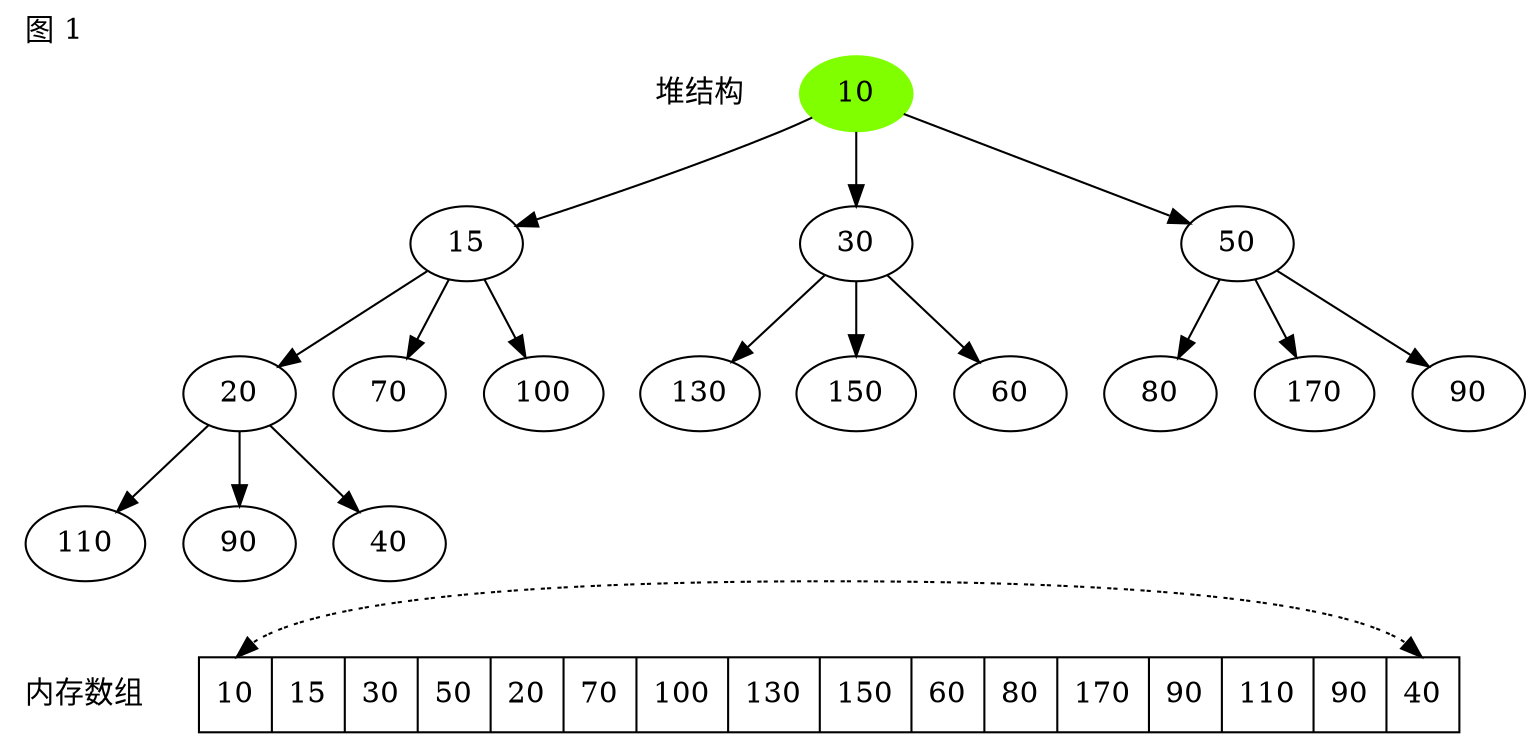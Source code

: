 digraph g{
label="图 1";
labeljust=l;
labelloc=t;

{
l1[label="堆结构",shape="plaintext"];
n0[label=10,style = filled,color="chartreuse"];
n1[label=15];
n2[label=30];
n3[label=50];
n4[label=20];
n5[label=70];
n6[label=100];
n7[label=130];
n8[label=150];
n9[label=60];
n10[label=80];
n11[label=170];
n12[label=90];
n13[label=110];
n14[label=90];
n15[label=40];
n0->{n1,n2,n3};
n1->{n4,n5,n6};
n2->{n7,n8,n9};
n3->{n10,n11,n12};
n4->{n13, n14, n15};
//n0->n9[style="dotted",constraint=false];
}

{
rank="sink";
l2[label="内存数组",shape="plaintext"];
arr[label="<f1> 10 | 15 | 30 | 50 | 20 | 70 | 100 | 130 | 150 | 60 | 80 | 170 | 90 | 110 | 90 | <f2> 40", shape="record"];
arr:f1->arr:f2[style="dotted"];
arr:f2->arr:f1[style="dotted"];
}

}

